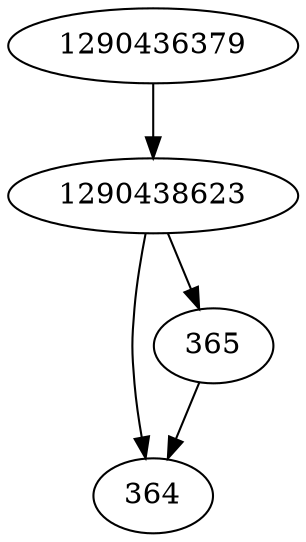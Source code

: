 strict digraph  {
1290436379;
364;
365;
1290438623;
1290436379 -> 1290438623;
365 -> 364;
1290438623 -> 364;
1290438623 -> 365;
}
